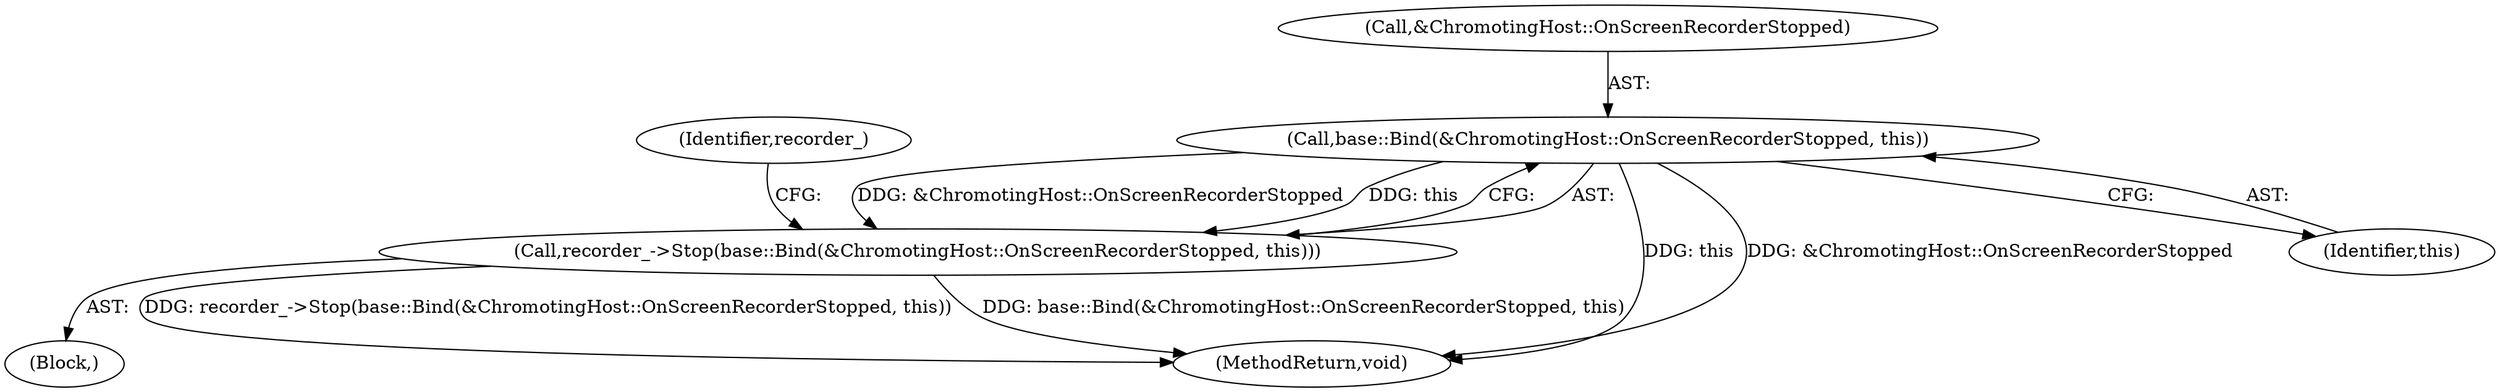 digraph "1_Chrome_a46bcef82b29d30836a0f26226e3d4aca4fa9612_15@del" {
"1000111" [label="(Call,base::Bind(&ChromotingHost::OnScreenRecorderStopped, this))"];
"1000110" [label="(Call,recorder_->Stop(base::Bind(&ChromotingHost::OnScreenRecorderStopped, this)))"];
"1000111" [label="(Call,base::Bind(&ChromotingHost::OnScreenRecorderStopped, this))"];
"1000118" [label="(MethodReturn,void)"];
"1000114" [label="(Identifier,this)"];
"1000110" [label="(Call,recorder_->Stop(base::Bind(&ChromotingHost::OnScreenRecorderStopped, this)))"];
"1000112" [label="(Call,&ChromotingHost::OnScreenRecorderStopped)"];
"1000116" [label="(Identifier,recorder_)"];
"1000101" [label="(Block,)"];
"1000111" -> "1000110"  [label="AST: "];
"1000111" -> "1000114"  [label="CFG: "];
"1000112" -> "1000111"  [label="AST: "];
"1000114" -> "1000111"  [label="AST: "];
"1000110" -> "1000111"  [label="CFG: "];
"1000111" -> "1000118"  [label="DDG: this"];
"1000111" -> "1000118"  [label="DDG: &ChromotingHost::OnScreenRecorderStopped"];
"1000111" -> "1000110"  [label="DDG: &ChromotingHost::OnScreenRecorderStopped"];
"1000111" -> "1000110"  [label="DDG: this"];
"1000110" -> "1000101"  [label="AST: "];
"1000116" -> "1000110"  [label="CFG: "];
"1000110" -> "1000118"  [label="DDG: recorder_->Stop(base::Bind(&ChromotingHost::OnScreenRecorderStopped, this))"];
"1000110" -> "1000118"  [label="DDG: base::Bind(&ChromotingHost::OnScreenRecorderStopped, this)"];
}

